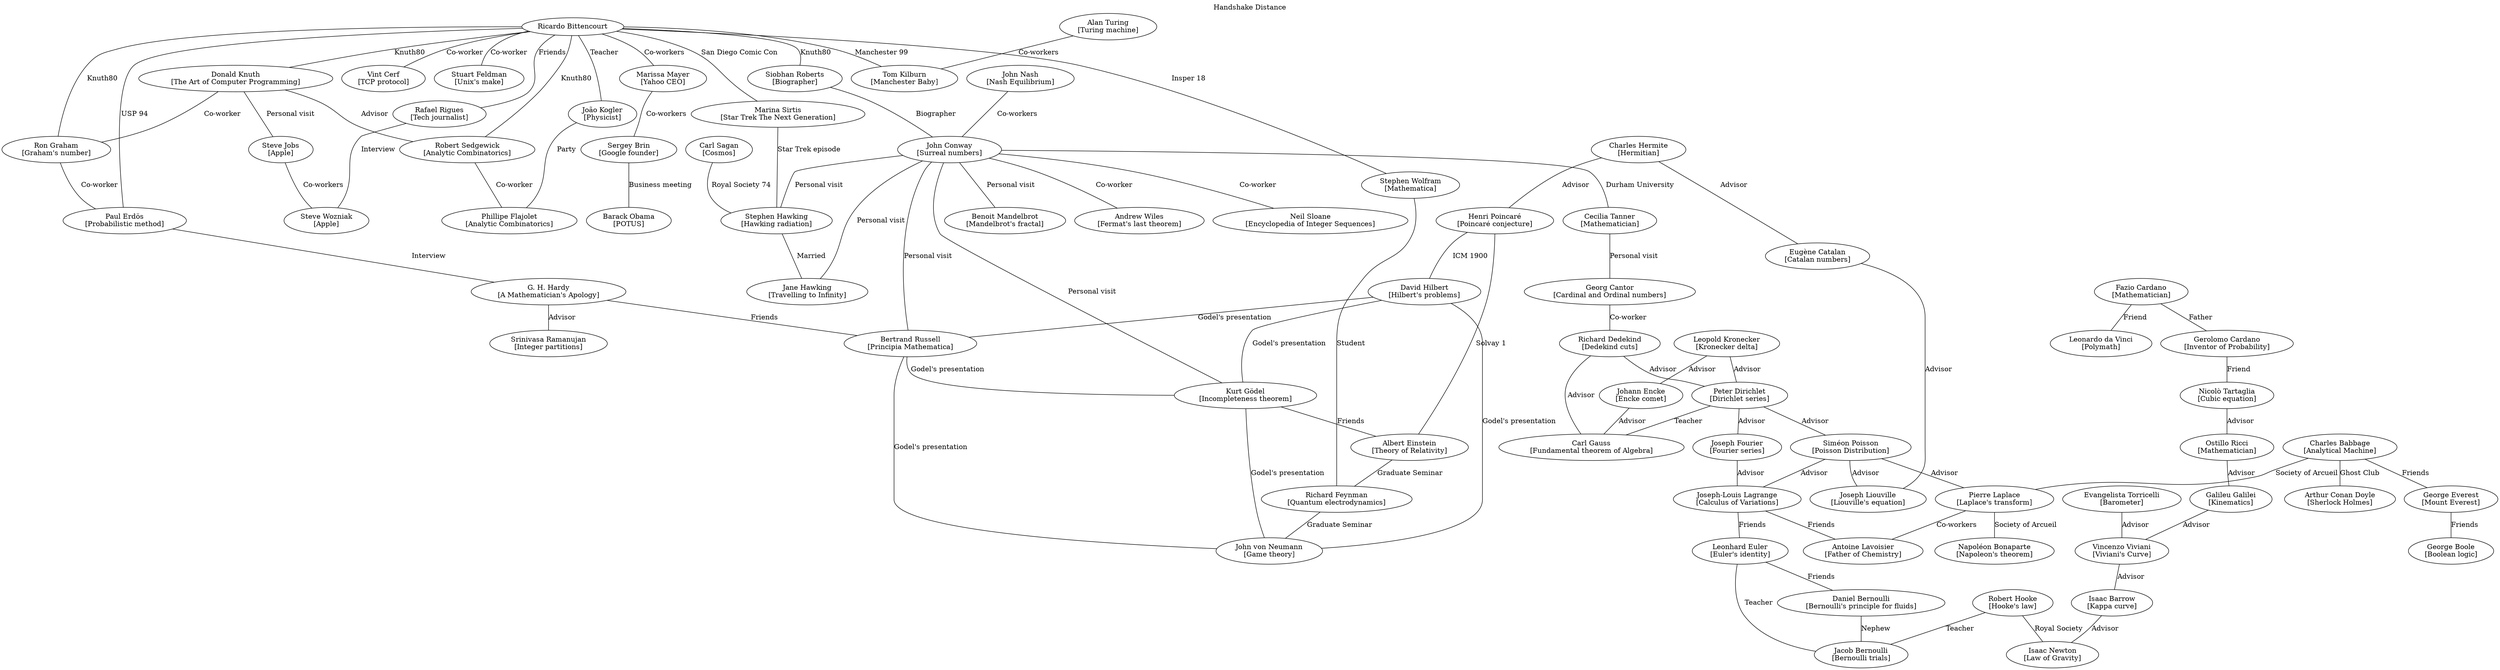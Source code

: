 
graph handshake {
  label="Handshake Distance"
  labelloc=top;
  overlap=false

  ricbit [label="Ricardo Bittencourt"]
  siobhan [label="Siobhan Roberts\n[Biographer]"]
  conway [label="John Conway\n[Surreal numbers]"]
  cecilia [label="Cecilia Tanner\n[Mathematician]"]
  cantor [label="Georg Cantor\n[Cardinal and Ordinal numbers]"]
  dedekind [label="Richard Dedekind\n[Dedekind cuts]"]
  gauss [label="Carl Gauss\n[Fundamental theorem of Algebra]"]
  knuth [label="Donald Knuth\n[The Art of Computer Programming]"]
  russell [label="Bertrand Russell\n[Principia Mathematica]"]
  wiles [label="Andrew Wiles\n[Fermat's last theorem]"]
  sloane [label="Neil Sloane\n[Encyclopedia of Integer Sequences]"]
  graham [label="Ron Graham\n[Graham's number]"]
  sedgewick [label="Robert Sedgewick\n[Analytic Combinatorics]"]
  flajolet [label="Phillipe Flajolet\n[Analytic Combinatorics]"]
  janehawking [label="Jane Hawking\n[Travelling to Infinity]"]
  hawking [label="Stephen Hawking\n[Hawking radiation]"]
  sirtis [label="Marina Sirtis\n[Star Trek The Next Generation]"]
  vintcerf [label="Vint Cerf\n[TCP protocol]"]
  feldman [label="Stuart Feldman\n[Unix's make]"]
  godel [label="Kurt Gödel\n[Incompleteness theorem]"]
  einstein [label="Albert Einstein\n[Theory of Relativity]"]
  vonneumann [label="John von Neumann\n[Game theory]"]
  jobs [label="Steve Jobs\n[Apple]"]
  wozniak [label="Steve Wozniak\n[Apple]"]
  erdos [label="Paul Erdös\n[Probabilistic method]"]
  kilburn [label="Tom Kilburn\n[Manchester Baby]"]
  turing [label="Alan Turing\n[Turing machine]"]
  hardy [label="G. H. Hardy\n[A Mathematician's Apology]"]
  ramanujan [label="Srinivasa Ramanujan\n[Integer partitions]"]
  euler [label="Leonhard Euler\n[Euler's identity]"]
  dbernoulli [label="Daniel Bernoulli\n[Bernoulli's principle for fluids]"]
  jbernoulli [label="Jacob Bernoulli\n[Bernoulli trials]"]
  hooke [label="Robert Hooke\n[Hooke's law]"]
  newton [label="Isaac Newton\n[Law of Gravity]"]
  mandelbrot [label="Benoit Mandelbrot\n[Mandelbrot's fractal]"]
  laplace [label="Pierre Laplace\n[Laplace's transform]"]
  conandoyle [label="Arthur Conan Doyle\n[Sherlock Holmes]"]
  babbage [label="Charles Babbage\n[Analytical Machine]"]
  lagrange [label="Joseph-Louis Lagrange\n[Calculus of Variations]"]
  napoleon [label="Napoléon Bonaparte\n[Napoleon's theorem]"]
  lavoisier [label="Antoine Lavoisier\n[Father of Chemistry]"]
  everest [label="George Everest\n[Mount Everest]"]
  boole [label="George Boole\n[Boolean logic]"]
  hilbert [label="David Hilbert\n[Hilbert's problems]"]
  poisson [label="Siméon Poisson\n[Poisson Distribution]"]
  liouville [label="Joseph Liouville\n[Liouville's equation]"]
  catalan [label="Eugène Catalan\n[Catalan numbers]"]
  hermite [label="Charles Hermite\n[Hermitian]"]
  poincare [label="Henri Poincaré\n[Poincaré conjecture]"]
  sagan [label="Carl Sagan\n[Cosmos]"]
  encke [label="Johann Encke\n[Encke comet]"]
  kronecker [label="Leopold Kronecker\n[Kronecker delta]"]
  dirichlet [label="Peter Dirichlet\n[Dirichlet series]"]
  fourier [label="Joseph Fourier\n[Fourier series]"]
  cardano [label="Gerolomo Cardano\n[Inventor of Probability]"]
  tartaglia [label="Nicolò Tartaglia\n[Cubic equation]"]
  fcardano [label="Fazio Cardano\n[Mathematician]"]
  leonardo [label="Leonardo da Vinci\n[Polymath]"]
  oricci [label="Ostillo Ricci\n[Mathematician]"]
  galileu [label="Galileu Galilei\n[Kinematics]"]
  viviani [label="Vincenzo Viviani\n[Viviani's Curve]"]
  torricelli [label="Evangelista Torricelli\n[Barometer]"]
  barrow [label="Isaac Barrow\n[Kappa curve]"]
  rigues [label="Rafael Rigues\n[Tech journalist]"]
  kogler [label="João Kogler\n[Physicist]"]
  nash [label="John Nash\n[Nash Equilibrium]"]
  wolfram [label="Stephen Wolfram\n[Mathematica]"]
  feynman [label="Richard Feynman\n[Quantum electrodynamics]"]
  marissa [label="Marissa Mayer\n[Yahoo CEO]"]
  sergey [label="Sergey Brin\n[Google founder]"]
  obama [label="Barack Obama\n[POTUS]"]
 
  nash -- conway [label="Co-workers"]
  kogler -- flajolet [label="Party"]
  ricbit -- rigues [label="Friends"]
  ricbit -- kogler [label="Teacher"]
  rigues -- wozniak [label="Interview"]
  barrow -- newton [label="Advisor"]
  viviani -- barrow [label="Advisor"]
  torricelli -- viviani [label="Advisor"]
  galileu -- viviani [label="Advisor"]
  oricci -- galileu [label="Advisor"]
  tartaglia -- oricci [label="Advisor"]
  fcardano -- leonardo [label="Friend"]
  fcardano -- cardano [label="Father"] 
  cardano -- tartaglia [label="Friend"]
  euler -- jbernoulli [label="Teacher"]
  dirichlet -- fourier [label="Advisor"]
  fourier -- lagrange [label="Advisor"]
  dirichlet -- gauss [label="Teacher"]
  dirichlet -- poisson [label="Advisor"]
  kronecker -- dirichlet [label="Advisor"]
  dedekind -- dirichlet [label="Advisor"]
  kronecker -- encke [label="Advisor"]
  encke -- gauss [label="Advisor"]
  sagan -- hawking [label="Royal Society 74"]
  poincare -- einstein [label="Solvay 1"]
  poincare -- hilbert [label="ICM 1900"]
  hermite -- poincare [label="Advisor"]
  hermite -- catalan [label="Advisor"]
  catalan -- liouville [label="Advisor"]
  poisson -- liouville [label="Advisor"]
  poisson -- lagrange [label="Advisor"]
  poisson -- laplace [label="Advisor"]
  ricbit -- siobhan [label="Knuth80"]
  siobhan -- conway [label="Biographer"]
  conway -- cecilia [label="Durham University"]
  cecilia -- cantor [label="Personal visit"]
  cantor -- dedekind [label="Co-worker"]
  dedekind -- gauss [label="Advisor"]
  ricbit -- knuth [label="Knuth80"]
  conway -- russell [label="Personal visit"]
  conway -- wiles [label="Co-worker"]
  conway -- sloane [label="Co-worker"]
  knuth -- graham [label="Co-worker"]
  ricbit -- graham [label="Knuth80"]
  knuth -- sedgewick [label="Advisor"]
  sedgewick -- ricbit [label="Knuth80"]
  sedgewick -- flajolet [label="Co-worker"]
  conway -- hawking [label="Personal visit"]
  conway -- janehawking [label="Personal visit"]
  hawking -- janehawking [label="Married"]
  ricbit -- sirtis [label="San Diego Comic Con"]
  sirtis -- hawking [label="Star Trek episode"]
  ricbit -- vintcerf [label="Co-worker"]
  ricbit -- feldman [label="Co-worker"]
  conway -- godel [label="Personal visit"]
  godel -- einstein [label="Friends"]
  godel -- vonneumann [label="Godel's presentation"]
  russell -- vonneumann [label="Godel's presentation"]
  knuth -- jobs [label="Personal visit"]
  jobs -- wozniak [label="Co-workers"]
  ricbit -- erdos [label="USP 94"]
  graham -- erdos [label="Co-worker"]
  ricbit -- kilburn [label="Manchester 99"]
  turing -- kilburn [label="Co-workers"]
  erdos -- hardy [label="Interview"]
  hardy -- russell [label="Friends"]
  hardy -- ramanujan [label="Advisor"]
  euler -- dbernoulli [label="Friends"]
  dbernoulli -- jbernoulli [label="Nephew"]
  hooke -- jbernoulli [label="Teacher"]
  hooke -- newton [label="Royal Society"]
  conway -- mandelbrot [label="Personal visit"]
  babbage -- laplace [label="Society of Arcueil"]
  babbage -- conandoyle [label="Ghost Club"]
  laplace -- napoleon [label="Society of Arcueil"]
  lagrange -- euler [label="Friends"]
  lagrange -- lavoisier [label="Friends"]
  laplace -- lavoisier [label="Co-workers"]
  babbage -- everest [label="Friends"]
  everest -- boole [label="Friends"]
  hilbert -- godel [label="Godel's presentation"]
  russell -- godel [label="Godel's presentation"]
  hilbert -- vonneumann [label="Godel's presentation"]
  hilbert -- russell [label="Godel's presentation"]
  ricbit -- wolfram [label="Insper 18"]
  wolfram -- feynman [label="Student"]
  einstein -- feynman [label="Graduate Seminar"]
  feynman -- vonneumann [label="Graduate Seminar"]
  ricbit -- marissa [label="Co-workers"]
  marissa -- sergey [label="Co-workers"]
  sergey -- obama [label="Business meeting"]
}
